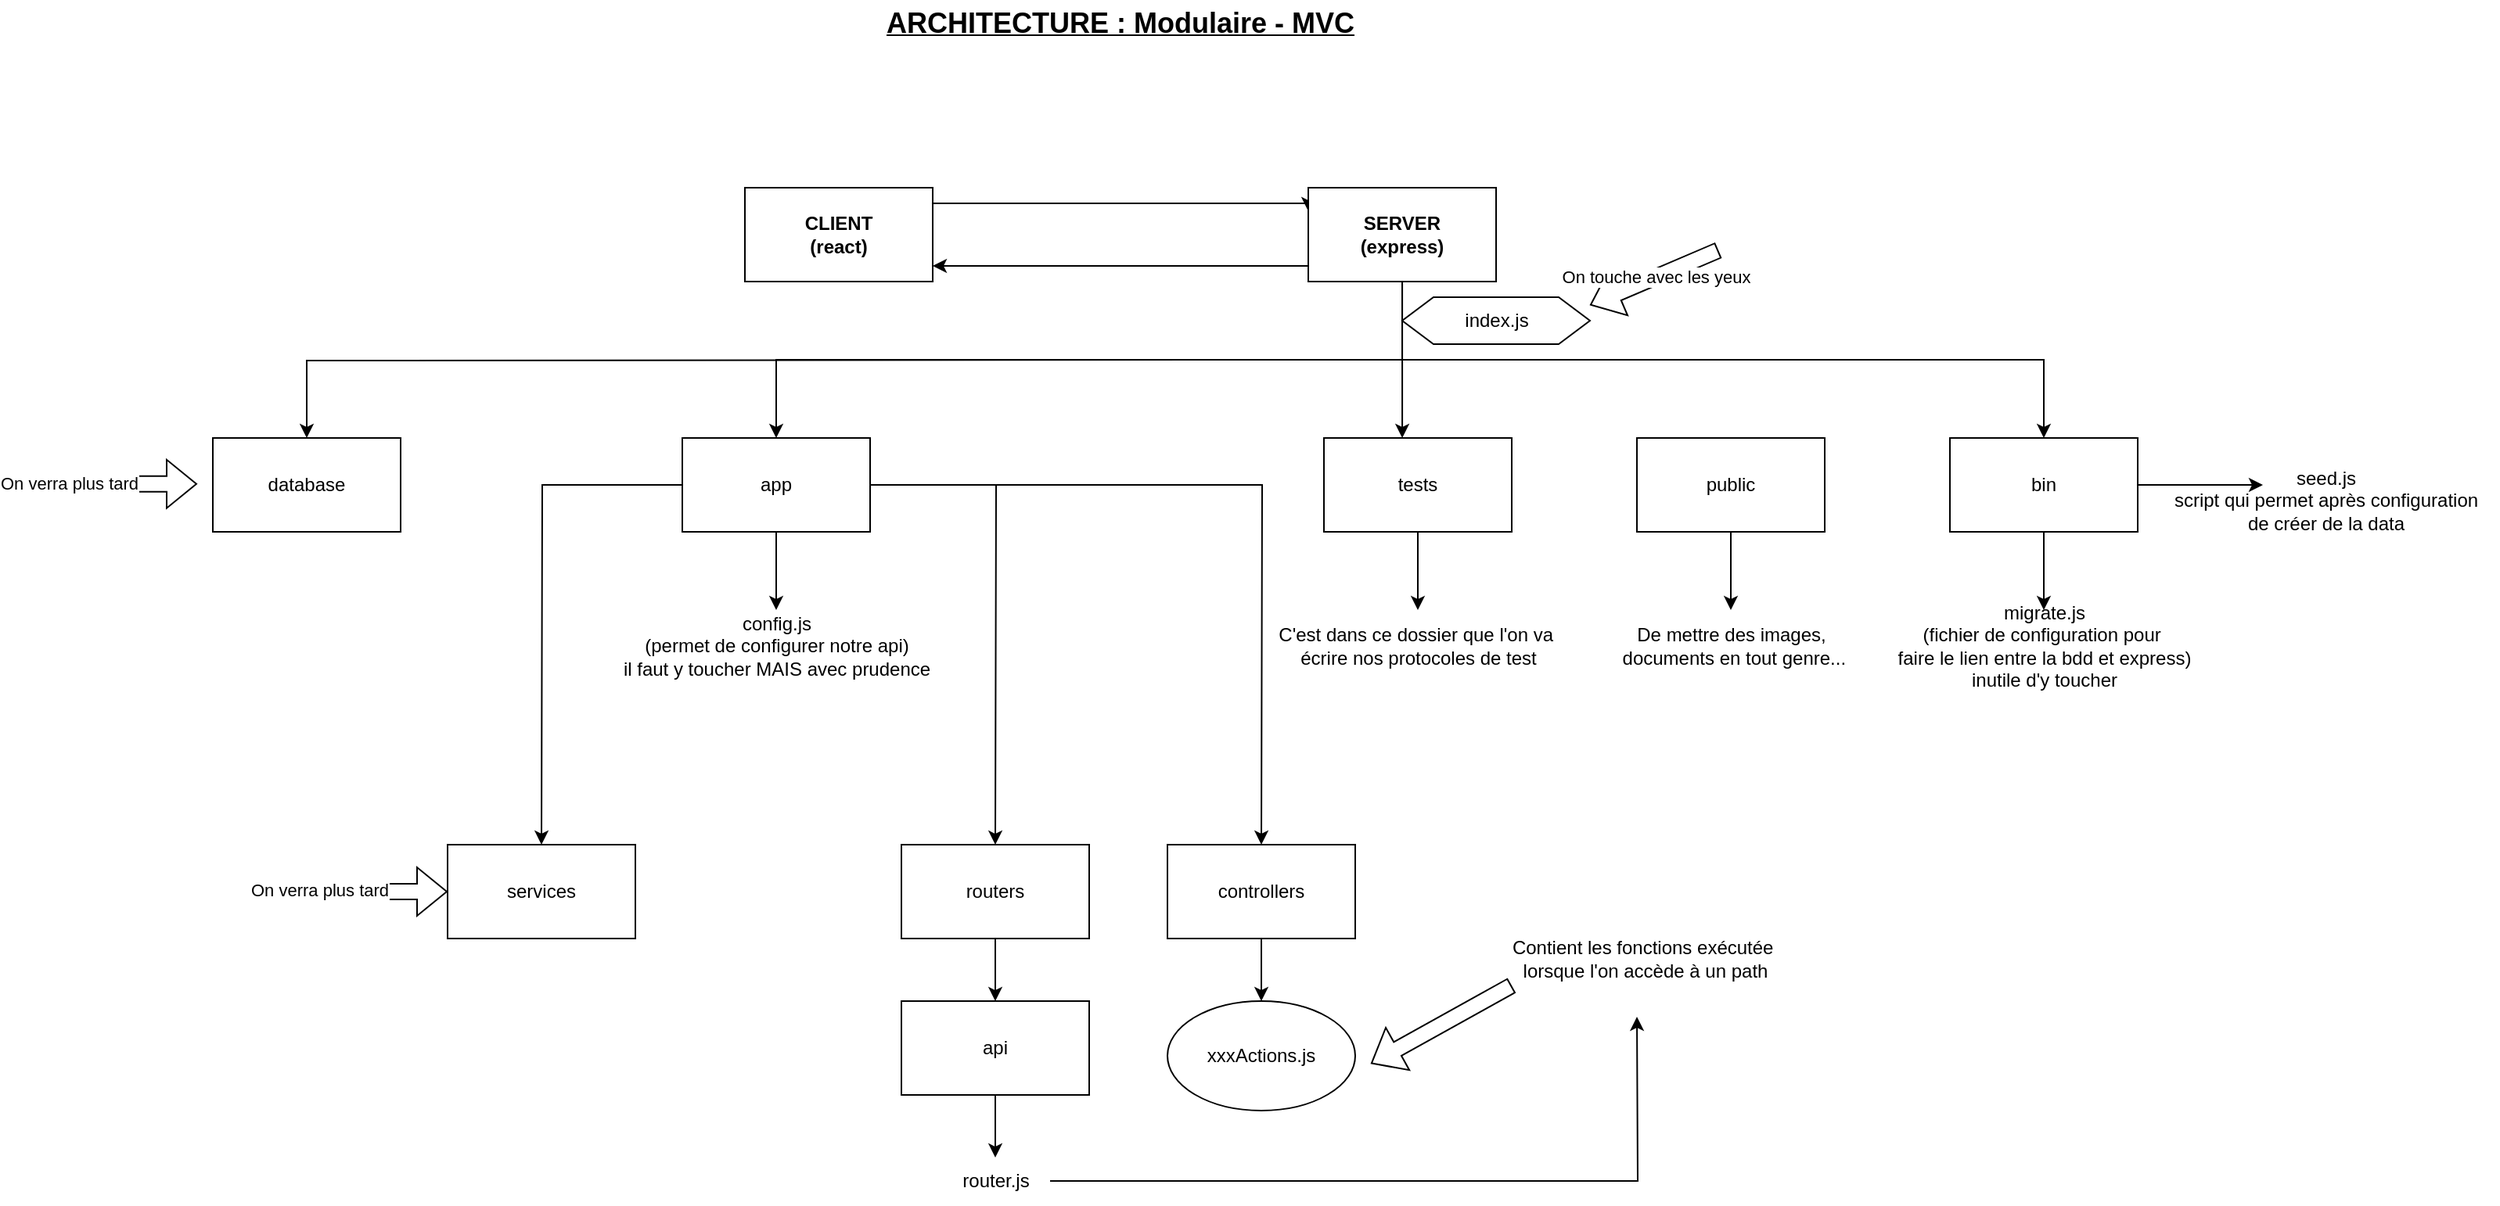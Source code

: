 <mxfile>
    <diagram id="6C8iT1yJUuaaE5_hDtls" name="architecture">
        <mxGraphModel dx="2660" dy="1423" grid="1" gridSize="10" guides="1" tooltips="1" connect="1" arrows="1" fold="1" page="1" pageScale="1" pageWidth="827" pageHeight="1169" math="0" shadow="0">
            <root>
                <mxCell id="0"/>
                <mxCell id="1" parent="0"/>
                <mxCell id="2" style="edgeStyle=orthogonalEdgeStyle;rounded=0;orthogonalLoop=1;jettySize=auto;html=1;entryX=0.5;entryY=0;entryDx=0;entryDy=0;" edge="1" parent="1" source="10" target="22">
                    <mxGeometry relative="1" as="geometry">
                        <Array as="points">
                            <mxPoint x="580" y="270"/>
                            <mxPoint x="990" y="270"/>
                        </Array>
                    </mxGeometry>
                </mxCell>
                <mxCell id="3" value="" style="shape=hexagon;perimeter=hexagonPerimeter2;whiteSpace=wrap;html=1;fixedSize=1;" vertex="1" parent="1">
                    <mxGeometry x="580" y="230" width="120" height="30" as="geometry"/>
                </mxCell>
                <mxCell id="4" value="ARCHITECTURE : Modulaire - MVC" style="text;html=1;align=center;verticalAlign=middle;whiteSpace=wrap;rounded=0;fontStyle=5;fontSize=18;" vertex="1" parent="1">
                    <mxGeometry x="240" y="40" width="320" height="30" as="geometry"/>
                </mxCell>
                <mxCell id="5" style="edgeStyle=orthogonalEdgeStyle;rounded=0;orthogonalLoop=1;jettySize=auto;html=1;entryX=0;entryY=0.25;entryDx=0;entryDy=0;" edge="1" parent="1" source="6" target="10">
                    <mxGeometry relative="1" as="geometry">
                        <mxPoint x="500" y="160" as="targetPoint"/>
                        <Array as="points">
                            <mxPoint x="520" y="170"/>
                        </Array>
                    </mxGeometry>
                </mxCell>
                <mxCell id="6" value="&lt;b&gt;CLIENT&lt;/b&gt;&lt;div&gt;&lt;b&gt;(react)&lt;/b&gt;&lt;/div&gt;" style="rounded=0;whiteSpace=wrap;html=1;" vertex="1" parent="1">
                    <mxGeometry x="160" y="160" width="120" height="60" as="geometry"/>
                </mxCell>
                <mxCell id="7" style="edgeStyle=orthogonalEdgeStyle;rounded=0;orthogonalLoop=1;jettySize=auto;html=1;" edge="1" parent="1">
                    <mxGeometry relative="1" as="geometry">
                        <mxPoint x="520" y="210" as="sourcePoint"/>
                        <mxPoint x="280" y="210" as="targetPoint"/>
                    </mxGeometry>
                </mxCell>
                <mxCell id="8" style="edgeStyle=orthogonalEdgeStyle;rounded=0;orthogonalLoop=1;jettySize=auto;html=1;entryX=0.5;entryY=0;entryDx=0;entryDy=0;" edge="1" parent="1" source="10" target="29">
                    <mxGeometry relative="1" as="geometry">
                        <Array as="points">
                            <mxPoint x="580" y="270"/>
                            <mxPoint x="180" y="270"/>
                        </Array>
                    </mxGeometry>
                </mxCell>
                <mxCell id="9" style="edgeStyle=orthogonalEdgeStyle;rounded=0;orthogonalLoop=1;jettySize=auto;html=1;entryX=0.5;entryY=0;entryDx=0;entryDy=0;" edge="1" parent="1" target="46">
                    <mxGeometry relative="1" as="geometry">
                        <mxPoint x="500" y="270" as="sourcePoint"/>
                        <mxPoint x="-160" y="400" as="targetPoint"/>
                    </mxGeometry>
                </mxCell>
                <mxCell id="10" value="&lt;div&gt;&lt;b&gt;SERVER&lt;/b&gt;&lt;/div&gt;&lt;div&gt;&lt;b&gt;(express)&lt;/b&gt;&lt;/div&gt;" style="rounded=0;whiteSpace=wrap;html=1;" vertex="1" parent="1">
                    <mxGeometry x="520" y="160" width="120" height="60" as="geometry"/>
                </mxCell>
                <mxCell id="11" value="index.js" style="text;html=1;align=center;verticalAlign=middle;resizable=0;points=[];autosize=1;strokeColor=none;fillColor=none;" vertex="1" parent="1">
                    <mxGeometry x="610" y="230" width="60" height="30" as="geometry"/>
                </mxCell>
                <mxCell id="12" value="" style="shape=flexArrow;endArrow=classic;html=1;rounded=0;entryX=0.965;entryY=0.502;entryDx=0;entryDy=0;entryPerimeter=0;" edge="1" parent="1">
                    <mxGeometry width="50" height="50" relative="1" as="geometry">
                        <mxPoint x="782.1" y="200" as="sourcePoint"/>
                        <mxPoint x="700.0" y="235.06" as="targetPoint"/>
                    </mxGeometry>
                </mxCell>
                <mxCell id="13" value="On touche avec les yeux" style="edgeLabel;html=1;align=center;verticalAlign=middle;resizable=0;points=[];" vertex="1" connectable="0" parent="12">
                    <mxGeometry x="-0.021" relative="1" as="geometry">
                        <mxPoint as="offset"/>
                    </mxGeometry>
                </mxCell>
                <mxCell id="14" style="edgeStyle=orthogonalEdgeStyle;rounded=0;orthogonalLoop=1;jettySize=auto;html=1;" edge="1" parent="1" source="15">
                    <mxGeometry relative="1" as="geometry">
                        <mxPoint x="590" y="430" as="targetPoint"/>
                    </mxGeometry>
                </mxCell>
                <mxCell id="15" value="tests" style="rounded=0;whiteSpace=wrap;html=1;" vertex="1" parent="1">
                    <mxGeometry x="530" y="320" width="120" height="60" as="geometry"/>
                </mxCell>
                <mxCell id="16" value="C'est dans ce dossier que l'on va&amp;nbsp;&lt;div&gt;écrire nos protocoles de test&lt;/div&gt;" style="text;html=1;align=center;verticalAlign=middle;resizable=0;points=[];autosize=1;strokeColor=none;fillColor=none;" vertex="1" parent="1">
                    <mxGeometry x="490" y="433" width="200" height="40" as="geometry"/>
                </mxCell>
                <mxCell id="17" style="edgeStyle=orthogonalEdgeStyle;rounded=0;orthogonalLoop=1;jettySize=auto;html=1;" edge="1" parent="1" source="18">
                    <mxGeometry relative="1" as="geometry">
                        <mxPoint x="790" y="430" as="targetPoint"/>
                    </mxGeometry>
                </mxCell>
                <mxCell id="18" value="public" style="rounded=0;whiteSpace=wrap;html=1;" vertex="1" parent="1">
                    <mxGeometry x="730" y="320" width="120" height="60" as="geometry"/>
                </mxCell>
                <mxCell id="19" value="De mettre des images,&lt;div&gt;&amp;nbsp;documents en tout genre...&lt;/div&gt;" style="text;html=1;align=center;verticalAlign=middle;resizable=0;points=[];autosize=1;strokeColor=none;fillColor=none;" vertex="1" parent="1">
                    <mxGeometry x="705" y="433" width="170" height="40" as="geometry"/>
                </mxCell>
                <mxCell id="20" style="edgeStyle=orthogonalEdgeStyle;rounded=0;orthogonalLoop=1;jettySize=auto;html=1;" edge="1" parent="1" source="22">
                    <mxGeometry relative="1" as="geometry">
                        <mxPoint x="990" y="430" as="targetPoint"/>
                    </mxGeometry>
                </mxCell>
                <mxCell id="21" style="edgeStyle=orthogonalEdgeStyle;rounded=0;orthogonalLoop=1;jettySize=auto;html=1;" edge="1" parent="1" source="22">
                    <mxGeometry relative="1" as="geometry">
                        <mxPoint x="1130" y="350" as="targetPoint"/>
                    </mxGeometry>
                </mxCell>
                <mxCell id="22" value="bin" style="rounded=0;whiteSpace=wrap;html=1;" vertex="1" parent="1">
                    <mxGeometry x="930" y="320" width="120" height="60" as="geometry"/>
                </mxCell>
                <mxCell id="23" value="migrate.js&lt;div&gt;(fichier de configuration pour&amp;nbsp;&lt;/div&gt;&lt;div&gt;faire le lien entre la bdd et express)&lt;/div&gt;&lt;div&gt;inutile d'y toucher&lt;/div&gt;" style="text;html=1;align=center;verticalAlign=middle;resizable=0;points=[];autosize=1;strokeColor=none;fillColor=none;" vertex="1" parent="1">
                    <mxGeometry x="885" y="418" width="210" height="70" as="geometry"/>
                </mxCell>
                <mxCell id="24" value="seed.js&lt;div&gt;script qui permet après configuration&lt;/div&gt;&lt;div&gt;de créer de la data&lt;/div&gt;" style="text;html=1;align=center;verticalAlign=middle;resizable=0;points=[];autosize=1;strokeColor=none;fillColor=none;" vertex="1" parent="1">
                    <mxGeometry x="1060" y="330" width="220" height="60" as="geometry"/>
                </mxCell>
                <mxCell id="25" style="edgeStyle=orthogonalEdgeStyle;rounded=0;orthogonalLoop=1;jettySize=auto;html=1;" edge="1" parent="1" source="29">
                    <mxGeometry relative="1" as="geometry">
                        <mxPoint x="180" y="430" as="targetPoint"/>
                    </mxGeometry>
                </mxCell>
                <mxCell id="26" style="edgeStyle=orthogonalEdgeStyle;rounded=0;orthogonalLoop=1;jettySize=auto;html=1;" edge="1" parent="1" source="29">
                    <mxGeometry relative="1" as="geometry">
                        <mxPoint x="30" y="580" as="targetPoint"/>
                    </mxGeometry>
                </mxCell>
                <mxCell id="27" style="edgeStyle=orthogonalEdgeStyle;rounded=0;orthogonalLoop=1;jettySize=auto;html=1;" edge="1" parent="1" source="29">
                    <mxGeometry relative="1" as="geometry">
                        <mxPoint x="320" y="580" as="targetPoint"/>
                    </mxGeometry>
                </mxCell>
                <mxCell id="28" style="edgeStyle=orthogonalEdgeStyle;rounded=0;orthogonalLoop=1;jettySize=auto;html=1;" edge="1" parent="1" source="29">
                    <mxGeometry relative="1" as="geometry">
                        <mxPoint x="490" y="580" as="targetPoint"/>
                    </mxGeometry>
                </mxCell>
                <mxCell id="29" value="app" style="rounded=0;whiteSpace=wrap;html=1;" vertex="1" parent="1">
                    <mxGeometry x="120" y="320" width="120" height="60" as="geometry"/>
                </mxCell>
                <mxCell id="30" value="config.js&lt;div&gt;(permet de configurer notre api)&lt;/div&gt;&lt;div&gt;il faut y toucher MAIS avec prudence&lt;/div&gt;" style="text;html=1;align=center;verticalAlign=middle;resizable=0;points=[];autosize=1;strokeColor=none;fillColor=none;" vertex="1" parent="1">
                    <mxGeometry x="70" y="423" width="220" height="60" as="geometry"/>
                </mxCell>
                <mxCell id="31" value="services" style="whiteSpace=wrap;html=1;" vertex="1" parent="1">
                    <mxGeometry x="-30" y="580" width="120" height="60" as="geometry"/>
                </mxCell>
                <mxCell id="32" value="" style="shape=flexArrow;endArrow=classic;html=1;rounded=0;entryX=0;entryY=0.5;entryDx=0;entryDy=0;" edge="1" parent="1" target="31">
                    <mxGeometry width="50" height="50" relative="1" as="geometry">
                        <mxPoint x="-140" y="610" as="sourcePoint"/>
                        <mxPoint x="-90" y="580" as="targetPoint"/>
                    </mxGeometry>
                </mxCell>
                <mxCell id="33" value="On verra plus tard" style="edgeLabel;html=1;align=center;verticalAlign=middle;resizable=0;points=[];" vertex="1" connectable="0" parent="32">
                    <mxGeometry x="-0.49" y="1" relative="1" as="geometry">
                        <mxPoint as="offset"/>
                    </mxGeometry>
                </mxCell>
                <mxCell id="34" style="edgeStyle=orthogonalEdgeStyle;rounded=0;orthogonalLoop=1;jettySize=auto;html=1;" edge="1" parent="1" source="35">
                    <mxGeometry relative="1" as="geometry">
                        <mxPoint x="320" y="680" as="targetPoint"/>
                    </mxGeometry>
                </mxCell>
                <mxCell id="35" value="routers" style="rounded=0;whiteSpace=wrap;html=1;" vertex="1" parent="1">
                    <mxGeometry x="260" y="580" width="120" height="60" as="geometry"/>
                </mxCell>
                <mxCell id="36" style="edgeStyle=orthogonalEdgeStyle;rounded=0;orthogonalLoop=1;jettySize=auto;html=1;" edge="1" parent="1" source="37">
                    <mxGeometry relative="1" as="geometry">
                        <mxPoint x="730" y="690" as="targetPoint"/>
                    </mxGeometry>
                </mxCell>
                <mxCell id="37" value="router.js" style="text;html=1;align=center;verticalAlign=middle;resizable=0;points=[];autosize=1;strokeColor=none;fillColor=none;" vertex="1" parent="1">
                    <mxGeometry x="285" y="780" width="70" height="30" as="geometry"/>
                </mxCell>
                <mxCell id="38" style="edgeStyle=orthogonalEdgeStyle;rounded=0;orthogonalLoop=1;jettySize=auto;html=1;" edge="1" parent="1" source="39">
                    <mxGeometry relative="1" as="geometry">
                        <mxPoint x="320" y="780" as="targetPoint"/>
                    </mxGeometry>
                </mxCell>
                <mxCell id="39" value="api" style="rounded=0;whiteSpace=wrap;html=1;" vertex="1" parent="1">
                    <mxGeometry x="260" y="680" width="120" height="60" as="geometry"/>
                </mxCell>
                <mxCell id="40" value="" style="edgeStyle=orthogonalEdgeStyle;rounded=0;orthogonalLoop=1;jettySize=auto;html=1;" edge="1" parent="1" source="41" target="42">
                    <mxGeometry relative="1" as="geometry"/>
                </mxCell>
                <mxCell id="41" value="controllers" style="rounded=0;whiteSpace=wrap;html=1;" vertex="1" parent="1">
                    <mxGeometry x="430" y="580" width="120" height="60" as="geometry"/>
                </mxCell>
                <mxCell id="42" value="xxxActions.js" style="ellipse;whiteSpace=wrap;html=1;rounded=0;" vertex="1" parent="1">
                    <mxGeometry x="430" y="680" width="120" height="70" as="geometry"/>
                </mxCell>
                <mxCell id="43" value="" style="shape=flexArrow;endArrow=classic;html=1;rounded=0;" edge="1" parent="1">
                    <mxGeometry width="50" height="50" relative="1" as="geometry">
                        <mxPoint x="650" y="670" as="sourcePoint"/>
                        <mxPoint x="560" y="720" as="targetPoint"/>
                    </mxGeometry>
                </mxCell>
                <mxCell id="44" value="Contient les fonctions exécutée&amp;nbsp;&lt;div&gt;lorsque l'on accède à un path&lt;/div&gt;" style="text;html=1;align=center;verticalAlign=middle;resizable=0;points=[];autosize=1;strokeColor=none;fillColor=none;" vertex="1" parent="1">
                    <mxGeometry x="640" y="633" width="190" height="40" as="geometry"/>
                </mxCell>
                <mxCell id="45" style="edgeStyle=orthogonalEdgeStyle;rounded=0;orthogonalLoop=1;jettySize=auto;html=1;entryX=0.417;entryY=0;entryDx=0;entryDy=0;entryPerimeter=0;" edge="1" parent="1" source="10" target="15">
                    <mxGeometry relative="1" as="geometry"/>
                </mxCell>
                <mxCell id="46" value="database" style="whiteSpace=wrap;html=1;" vertex="1" parent="1">
                    <mxGeometry x="-180" y="320" width="120" height="60" as="geometry"/>
                </mxCell>
                <mxCell id="47" value="" style="shape=flexArrow;endArrow=classic;html=1;rounded=0;entryX=0;entryY=0.5;entryDx=0;entryDy=0;" edge="1" parent="1">
                    <mxGeometry width="50" height="50" relative="1" as="geometry">
                        <mxPoint x="-300" y="349.38" as="sourcePoint"/>
                        <mxPoint x="-190" y="349.38" as="targetPoint"/>
                    </mxGeometry>
                </mxCell>
                <mxCell id="48" value="On verra plus tard" style="edgeLabel;html=1;align=center;verticalAlign=middle;resizable=0;points=[];" vertex="1" connectable="0" parent="47">
                    <mxGeometry x="-0.49" y="1" relative="1" as="geometry">
                        <mxPoint as="offset"/>
                    </mxGeometry>
                </mxCell>
            </root>
        </mxGraphModel>
    </diagram>
    <diagram id="ioc8HEbwDxMBcM6mTdF6" name="routes &amp; controller">
        <mxGraphModel dx="2160" dy="1035" grid="1" gridSize="10" guides="1" tooltips="1" connect="1" arrows="1" fold="1" page="1" pageScale="1" pageWidth="827" pageHeight="1169" math="0" shadow="0">
            <root>
                <mxCell id="0"/>
                <mxCell id="1" parent="0"/>
                <mxCell id="cNtUB5BeEh3PnVd3XFT7-48" value="" style="rounded=0;whiteSpace=wrap;html=1;" vertex="1" parent="1">
                    <mxGeometry x="-15" y="1410.5" width="350" height="209" as="geometry"/>
                </mxCell>
                <mxCell id="cNtUB5BeEh3PnVd3XFT7-49" value="DOSSIER APP" style="text;html=1;align=center;verticalAlign=middle;whiteSpace=wrap;rounded=0;fontStyle=5;fontSize=18;" vertex="1" parent="1">
                    <mxGeometry x="255" y="970" width="320" height="30" as="geometry"/>
                </mxCell>
                <mxCell id="cNtUB5BeEh3PnVd3XFT7-50" value="routers" style="rounded=0;whiteSpace=wrap;html=1;" vertex="1" parent="1">
                    <mxGeometry x="215" y="1030" width="120" height="60" as="geometry"/>
                </mxCell>
                <mxCell id="cNtUB5BeEh3PnVd3XFT7-51" value="controllers" style="rounded=0;whiteSpace=wrap;html=1;" vertex="1" parent="1">
                    <mxGeometry x="495" y="1030" width="120" height="60" as="geometry"/>
                </mxCell>
                <mxCell id="cNtUB5BeEh3PnVd3XFT7-52" value="dossier qui contient nos routes&lt;div&gt;&lt;br&gt;&lt;/div&gt;&lt;div&gt;route : path + action à executer&lt;/div&gt;" style="text;html=1;align=center;verticalAlign=middle;resizable=0;points=[];autosize=1;strokeColor=none;fillColor=none;" vertex="1" parent="1">
                    <mxGeometry x="-45" y="975" width="190" height="60" as="geometry"/>
                </mxCell>
                <mxCell id="cNtUB5BeEh3PnVd3XFT7-53" value="" style="shape=flexArrow;endArrow=classic;html=1;rounded=0;" edge="1" parent="1">
                    <mxGeometry width="50" height="50" relative="1" as="geometry">
                        <mxPoint x="145" y="1010" as="sourcePoint"/>
                        <mxPoint x="205" y="1040" as="targetPoint"/>
                    </mxGeometry>
                </mxCell>
                <mxCell id="cNtUB5BeEh3PnVd3XFT7-54" value="dossier qui contient nos controllers&lt;div&gt;&lt;br&gt;&lt;/div&gt;&lt;div&gt;chaque controller contient des actions&lt;/div&gt;&lt;div&gt;chaque action execute une fonction qui renvoie une response&lt;/div&gt;" style="text;html=1;align=center;verticalAlign=middle;resizable=0;points=[];autosize=1;strokeColor=none;fillColor=none;" vertex="1" parent="1">
                    <mxGeometry x="665" y="970" width="350" height="70" as="geometry"/>
                </mxCell>
                <mxCell id="cNtUB5BeEh3PnVd3XFT7-55" value="" style="shape=flexArrow;endArrow=classic;html=1;rounded=0;" edge="1" parent="1">
                    <mxGeometry width="50" height="50" relative="1" as="geometry">
                        <mxPoint x="675" y="990" as="sourcePoint"/>
                        <mxPoint x="625" y="1030" as="targetPoint"/>
                    </mxGeometry>
                </mxCell>
                <mxCell id="cNtUB5BeEh3PnVd3XFT7-56" value="AVOIR LES INSCRITS SUR copaindavant.com" style="text;html=1;align=center;verticalAlign=middle;resizable=0;points=[];autosize=1;strokeColor=none;fillColor=none;fontStyle=4" vertex="1" parent="1">
                    <mxGeometry x="280" y="1210" width="270" height="30" as="geometry"/>
                </mxCell>
                <mxCell id="cNtUB5BeEh3PnVd3XFT7-57" value="&lt;font color=&quot;#fcfcfc&quot;&gt;&lt;b&gt;CLIQUE ICI POUR AFFICHER LES ELEVES DE TON LYCEE&lt;/b&gt;&lt;/font&gt;" style="rounded=0;whiteSpace=wrap;html=1;labelBackgroundColor=#FF8880;fillColor=#FF7878;" vertex="1" parent="1">
                    <mxGeometry x="-15" y="1326" width="345" height="30" as="geometry"/>
                </mxCell>
                <mxCell id="cNtUB5BeEh3PnVd3XFT7-58" value="" style="shape=flexArrow;endArrow=classic;html=1;rounded=0;" edge="1" parent="1">
                    <mxGeometry width="50" height="50" relative="1" as="geometry">
                        <mxPoint x="380" y="1340.5" as="sourcePoint"/>
                        <mxPoint x="550" y="1340.5" as="targetPoint"/>
                    </mxGeometry>
                </mxCell>
                <mxCell id="cNtUB5BeEh3PnVd3XFT7-59" value="SERVER" style="rounded=0;whiteSpace=wrap;html=1;" vertex="1" parent="1">
                    <mxGeometry x="600" y="1311" width="120" height="60" as="geometry"/>
                </mxCell>
                <mxCell id="cNtUB5BeEh3PnVd3XFT7-60" value="Methode HTTP : GET + endpoint (route api)" style="text;html=1;align=center;verticalAlign=middle;resizable=0;points=[];autosize=1;strokeColor=none;fillColor=none;" vertex="1" parent="1">
                    <mxGeometry x="340" y="1291" width="260" height="30" as="geometry"/>
                </mxCell>
                <mxCell id="cNtUB5BeEh3PnVd3XFT7-61" value="router.get(&quot;/path&quot;, action_a_executer&quot;)" style="text;html=1;align=center;verticalAlign=middle;resizable=0;points=[];autosize=1;strokeColor=none;fillColor=none;" vertex="1" parent="1">
                    <mxGeometry x="590" y="1371" width="230" height="30" as="geometry"/>
                </mxCell>
                <mxCell id="cNtUB5BeEh3PnVd3XFT7-62" value="axios.get(endpoint)&amp;nbsp;" style="text;html=1;align=center;verticalAlign=middle;resizable=0;points=[];autosize=1;strokeColor=none;fillColor=none;" vertex="1" parent="1">
                    <mxGeometry x="405" y="1359" width="130" height="30" as="geometry"/>
                </mxCell>
                <mxCell id="cNtUB5BeEh3PnVd3XFT7-63" value="EXEMPLE" style="text;html=1;align=center;verticalAlign=middle;whiteSpace=wrap;rounded=0;fontStyle=5;fontSize=18;" vertex="1" parent="1">
                    <mxGeometry x="255" y="1150" width="320" height="30" as="geometry"/>
                </mxCell>
                <mxCell id="cNtUB5BeEh3PnVd3XFT7-64" value="" style="shape=flexArrow;endArrow=classic;html=1;rounded=0;entryX=0.667;entryY=0.5;entryDx=0;entryDy=0;entryPerimeter=0;" edge="1" parent="1">
                    <mxGeometry width="50" height="50" relative="1" as="geometry">
                        <mxPoint x="545" y="1510" as="sourcePoint"/>
                        <mxPoint x="380.115" y="1510.5" as="targetPoint"/>
                    </mxGeometry>
                </mxCell>
                <mxCell id="cNtUB5BeEh3PnVd3XFT7-65" style="edgeStyle=orthogonalEdgeStyle;rounded=0;orthogonalLoop=1;jettySize=auto;html=1;" edge="1" parent="1" source="cNtUB5BeEh3PnVd3XFT7-66">
                    <mxGeometry relative="1" as="geometry">
                        <mxPoint x="665" y="1720" as="targetPoint"/>
                    </mxGeometry>
                </mxCell>
                <mxCell id="cNtUB5BeEh3PnVd3XFT7-66" value="router.js" style="rounded=0;whiteSpace=wrap;html=1;" vertex="1" parent="1">
                    <mxGeometry x="605" y="1600" width="120" height="60" as="geometry"/>
                </mxCell>
                <mxCell id="cNtUB5BeEh3PnVd3XFT7-67" style="edgeStyle=orthogonalEdgeStyle;rounded=0;orthogonalLoop=1;jettySize=auto;html=1;" edge="1" parent="1" source="cNtUB5BeEh3PnVd3XFT7-68">
                    <mxGeometry relative="1" as="geometry">
                        <mxPoint x="440.0" y="1600" as="targetPoint"/>
                    </mxGeometry>
                </mxCell>
                <mxCell id="cNtUB5BeEh3PnVd3XFT7-68" value="res.json({result : élèves})" style="text;html=1;align=center;verticalAlign=middle;resizable=0;points=[];autosize=1;strokeColor=none;fillColor=none;" vertex="1" parent="1">
                    <mxGeometry x="360" y="1540" width="160" height="30" as="geometry"/>
                </mxCell>
                <mxCell id="cNtUB5BeEh3PnVd3XFT7-69" value="Christian" style="shape=umlActor;verticalLabelPosition=bottom;verticalAlign=top;html=1;outlineConnect=0;" vertex="1" parent="1">
                    <mxGeometry x="65" y="1480" width="30" height="60" as="geometry"/>
                </mxCell>
                <mxCell id="cNtUB5BeEh3PnVd3XFT7-70" value="Aissatou" style="shape=umlActor;verticalLabelPosition=bottom;verticalAlign=top;html=1;outlineConnect=0;" vertex="1" parent="1">
                    <mxGeometry x="125" y="1480" width="30" height="60" as="geometry"/>
                </mxCell>
                <mxCell id="cNtUB5BeEh3PnVd3XFT7-71" value="Daniel" style="shape=umlActor;verticalLabelPosition=bottom;verticalAlign=top;html=1;outlineConnect=0;" vertex="1" parent="1">
                    <mxGeometry x="195" y="1480" width="30" height="60" as="geometry"/>
                </mxCell>
                <mxCell id="cNtUB5BeEh3PnVd3XFT7-72" value="Charlotte" style="shape=umlActor;verticalLabelPosition=bottom;verticalAlign=top;html=1;outlineConnect=0;" vertex="1" parent="1">
                    <mxGeometry x="255" y="1480" width="30" height="60" as="geometry"/>
                </mxCell>
                <mxCell id="cNtUB5BeEh3PnVd3XFT7-73" value="etc..." style="text;html=1;align=center;verticalAlign=middle;resizable=0;points=[];autosize=1;strokeColor=none;fillColor=none;" vertex="1" parent="1">
                    <mxGeometry x="285" y="1500" width="50" height="30" as="geometry"/>
                </mxCell>
                <mxCell id="cNtUB5BeEh3PnVd3XFT7-74" value="" style="shape=flexArrow;endArrow=classic;html=1;rounded=0;" edge="1" parent="1">
                    <mxGeometry width="50" height="50" relative="1" as="geometry">
                        <mxPoint x="-135" y="1450" as="sourcePoint"/>
                        <mxPoint x="-25" y="1485" as="targetPoint"/>
                    </mxGeometry>
                </mxCell>
                <mxCell id="cNtUB5BeEh3PnVd3XFT7-75" value="On a notre réponse et on la traite comme bon nous semble." style="text;html=1;align=center;verticalAlign=middle;resizable=0;points=[];autosize=1;strokeColor=none;fillColor=none;" vertex="1" parent="1">
                    <mxGeometry x="-350" y="1410.5" width="340" height="30" as="geometry"/>
                </mxCell>
                <mxCell id="cNtUB5BeEh3PnVd3XFT7-76" value="result = {&lt;div&gt;&lt;span style=&quot;white-space-collapse: preserve;&quot;&gt;&#9;&lt;/span&gt;&lt;span style=&quot;white-space-collapse: preserve;&quot;&gt;&#9;&lt;/span&gt;&lt;span style=&quot;white-space-collapse: preserve;&quot;&gt;&#9;&lt;/span&gt;nom: &quot;Christian&quot;,&lt;br&gt;&lt;/div&gt;&lt;div&gt;},&lt;/div&gt;&lt;div&gt;{&lt;/div&gt;&lt;div&gt;&lt;span style=&quot;white-space-collapse: preserve;&quot;&gt;&#9;&lt;/span&gt;&lt;span style=&quot;white-space-collapse: preserve;&quot;&gt;&#9;&lt;/span&gt;&lt;span style=&quot;white-space-collapse: preserve;&quot;&gt;&#9;&lt;/span&gt;nom: &quot;Aissatou&quot;,&lt;/div&gt;&lt;div&gt;},&lt;/div&gt;&lt;div&gt;&lt;span style=&quot;white-space-collapse: preserve;&quot;&gt;&#9;&lt;/span&gt;etc...&lt;/div&gt;&lt;div&gt;}&lt;/div&gt;" style="text;html=1;align=center;verticalAlign=middle;resizable=0;points=[];autosize=1;strokeColor=none;fillColor=none;" vertex="1" parent="1">
                    <mxGeometry x="345" y="1610" width="190" height="130" as="geometry"/>
                </mxCell>
                <mxCell id="cNtUB5BeEh3PnVd3XFT7-77" style="edgeStyle=orthogonalEdgeStyle;rounded=0;orthogonalLoop=1;jettySize=auto;html=1;entryX=0.5;entryY=0;entryDx=0;entryDy=0;" edge="1" parent="1" source="cNtUB5BeEh3PnVd3XFT7-78" target="cNtUB5BeEh3PnVd3XFT7-82">
                    <mxGeometry relative="1" as="geometry"/>
                </mxCell>
                <mxCell id="cNtUB5BeEh3PnVd3XFT7-78" value="controllers" style="rounded=0;whiteSpace=wrap;html=1;" vertex="1" parent="1">
                    <mxGeometry x="605" y="1720" width="120" height="60" as="geometry"/>
                </mxCell>
                <mxCell id="cNtUB5BeEh3PnVd3XFT7-79" style="edgeStyle=orthogonalEdgeStyle;rounded=0;orthogonalLoop=1;jettySize=auto;html=1;entryX=0.5;entryY=0;entryDx=0;entryDy=0;" edge="1" parent="1" source="cNtUB5BeEh3PnVd3XFT7-80" target="cNtUB5BeEh3PnVd3XFT7-66">
                    <mxGeometry relative="1" as="geometry"/>
                </mxCell>
                <mxCell id="cNtUB5BeEh3PnVd3XFT7-80" value="SERVER" style="rounded=0;whiteSpace=wrap;html=1;" vertex="1" parent="1">
                    <mxGeometry x="605" y="1480" width="120" height="60" as="geometry"/>
                </mxCell>
                <mxCell id="cNtUB5BeEh3PnVd3XFT7-81" value="" style="group" vertex="1" connectable="0" parent="1">
                    <mxGeometry x="605" y="1810" width="120" height="80" as="geometry"/>
                </mxCell>
                <mxCell id="cNtUB5BeEh3PnVd3XFT7-82" value="" style="ellipse;whiteSpace=wrap;html=1;" vertex="1" parent="cNtUB5BeEh3PnVd3XFT7-81">
                    <mxGeometry width="120" height="80" as="geometry"/>
                </mxCell>
                <mxCell id="cNtUB5BeEh3PnVd3XFT7-83" value="eleveActions.js" style="text;html=1;align=center;verticalAlign=middle;resizable=0;points=[];autosize=1;strokeColor=none;fillColor=none;" vertex="1" parent="cNtUB5BeEh3PnVd3XFT7-81">
                    <mxGeometry x="10" y="25" width="100" height="30" as="geometry"/>
                </mxCell>
                <mxCell id="cNtUB5BeEh3PnVd3XFT7-84" value="" style="shape=flexArrow;endArrow=classic;html=1;rounded=0;" edge="1" parent="1">
                    <mxGeometry width="50" height="50" relative="1" as="geometry">
                        <mxPoint x="795" y="1800" as="sourcePoint"/>
                        <mxPoint x="730" y="1850" as="targetPoint"/>
                    </mxGeometry>
                </mxCell>
                <mxCell id="cNtUB5BeEh3PnVd3XFT7-85" value="Ecrire une fonction qui renvoie&amp;nbsp;&lt;div&gt;une réponse content la liste des élèves&lt;/div&gt;" style="text;html=1;align=center;verticalAlign=middle;resizable=0;points=[];autosize=1;strokeColor=none;fillColor=none;" vertex="1" parent="1">
                    <mxGeometry x="735" y="1755" width="230" height="40" as="geometry"/>
                </mxCell>
            </root>
        </mxGraphModel>
    </diagram>
</mxfile>
